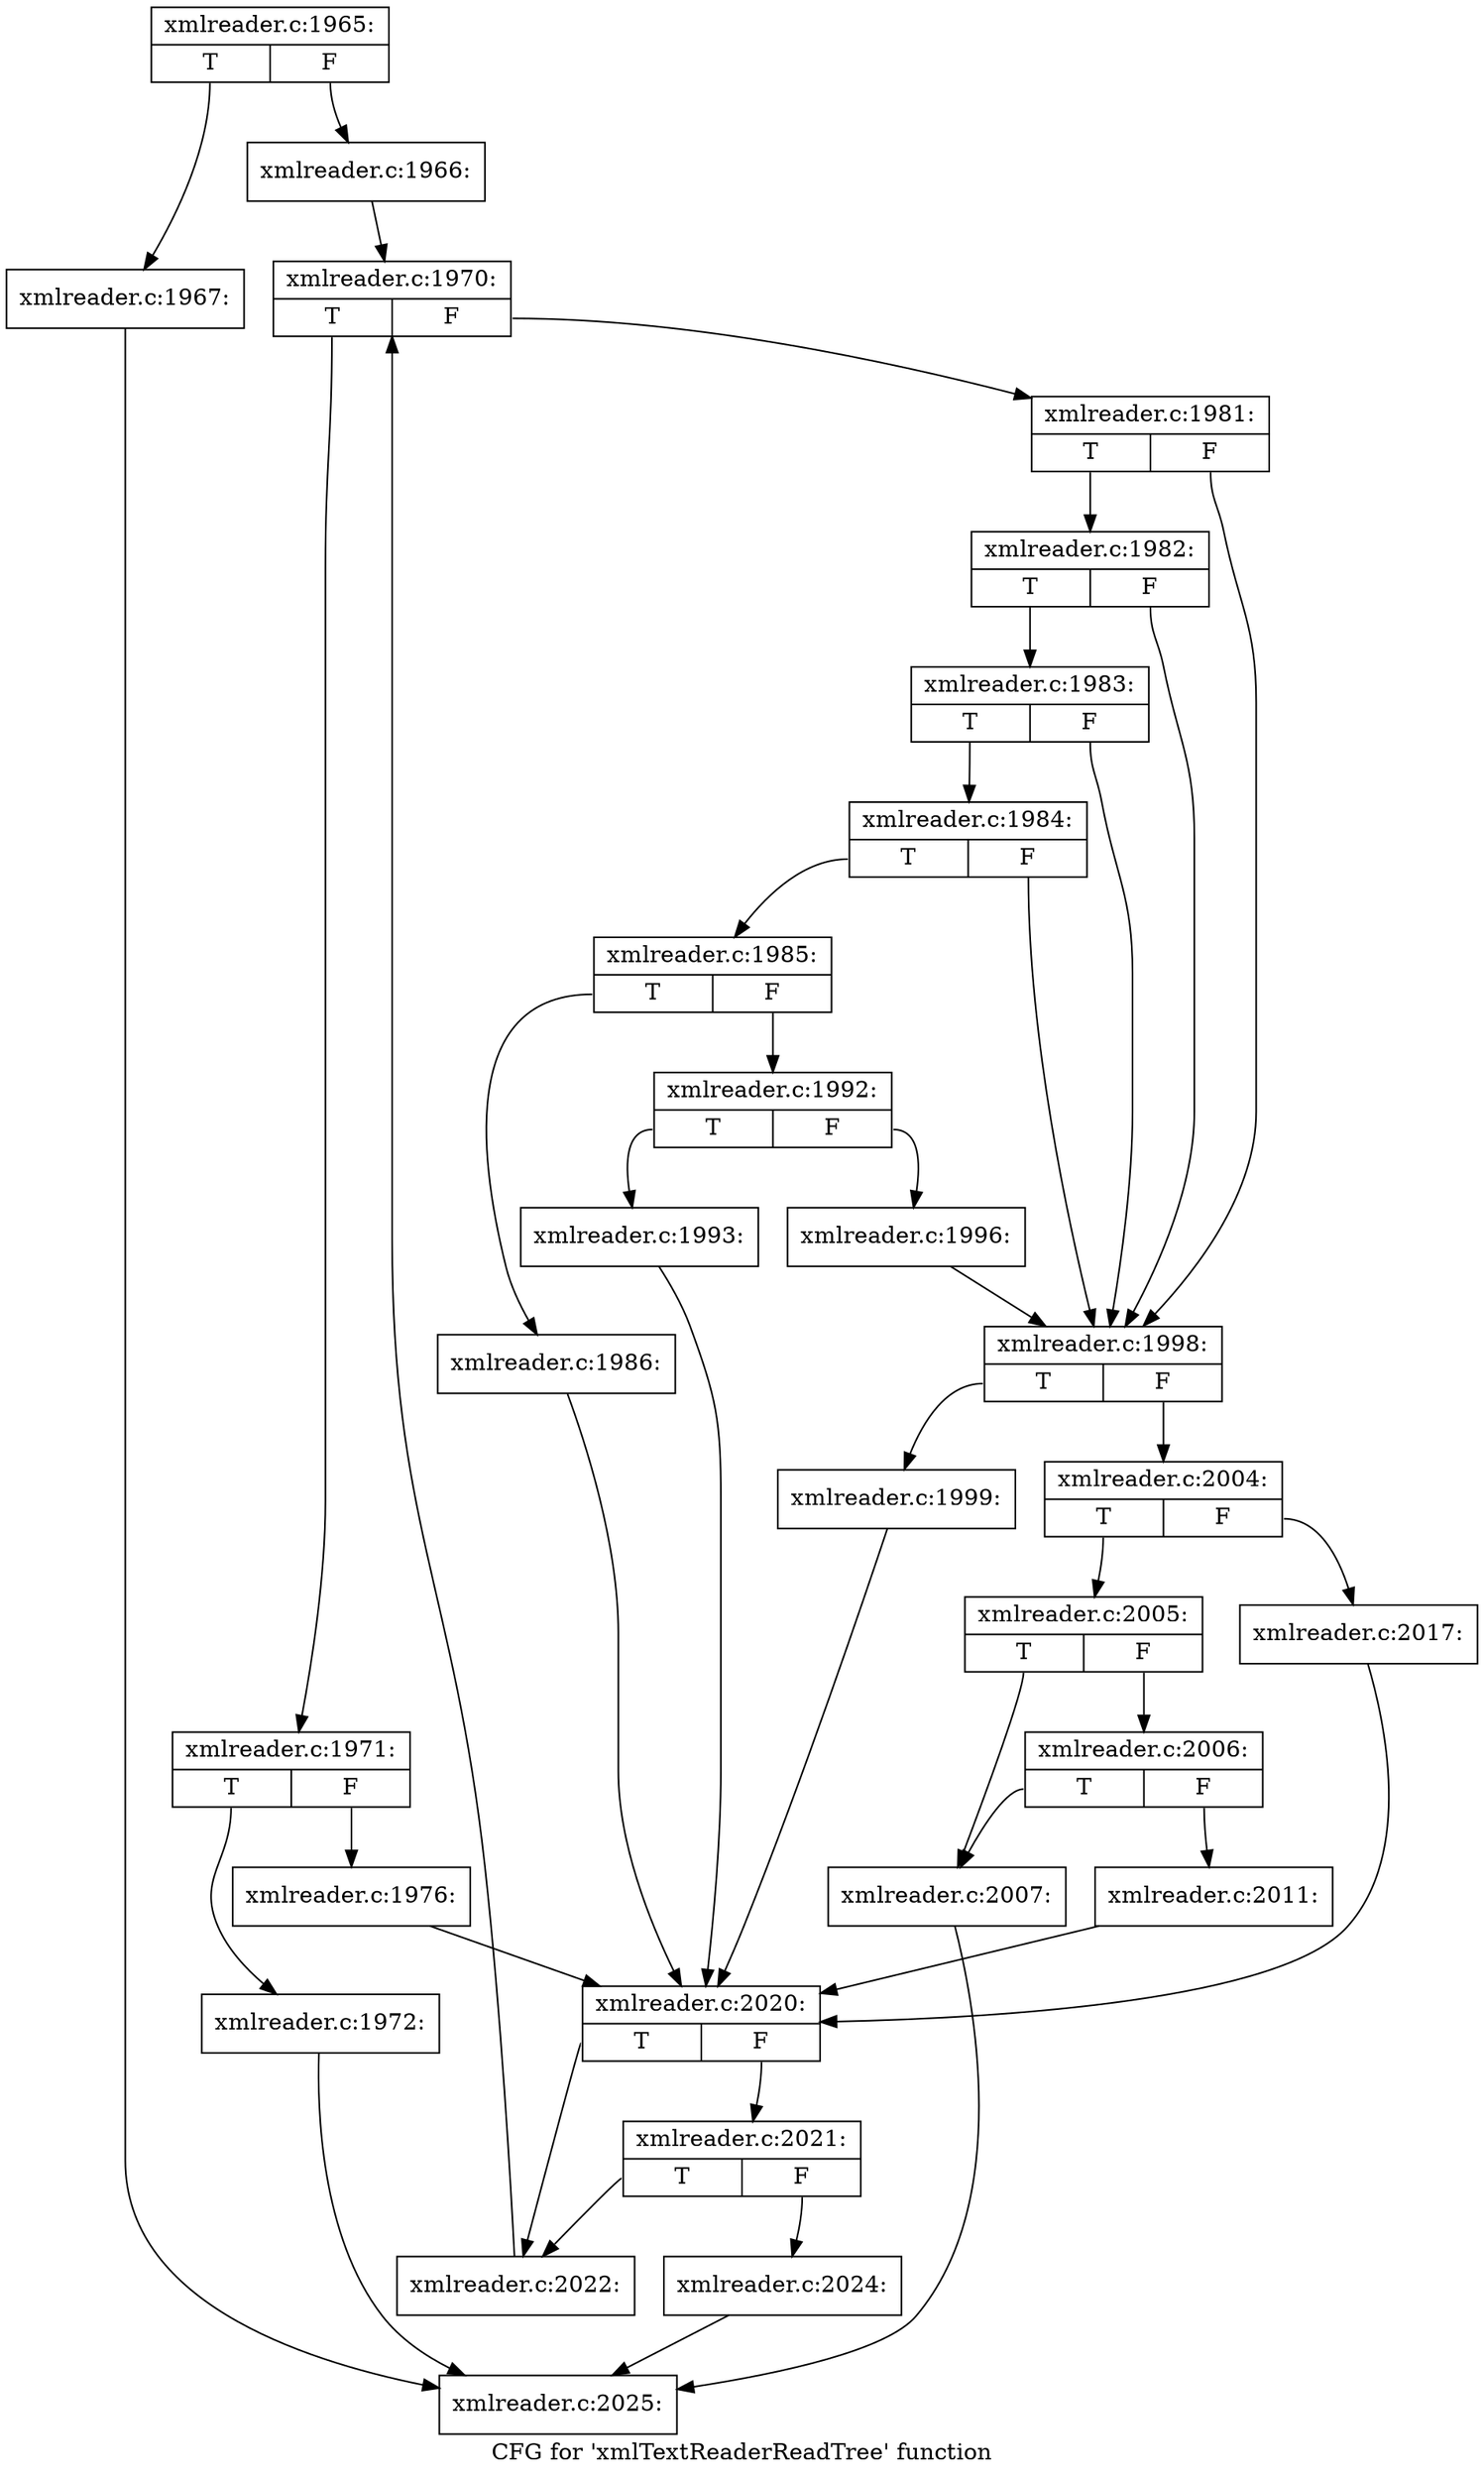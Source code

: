 digraph "CFG for 'xmlTextReaderReadTree' function" {
	label="CFG for 'xmlTextReaderReadTree' function";

	Node0x55e4495acc40 [shape=record,label="{xmlreader.c:1965:|{<s0>T|<s1>F}}"];
	Node0x55e4495acc40:s0 -> Node0x55e4495acac0;
	Node0x55e4495acc40:s1 -> Node0x55e4495acb10;
	Node0x55e4495acac0 [shape=record,label="{xmlreader.c:1967:}"];
	Node0x55e4495acac0 -> Node0x55e4495b3840;
	Node0x55e4495acb10 [shape=record,label="{xmlreader.c:1966:}"];
	Node0x55e4495acb10 -> Node0x55e4495b4c90;
	Node0x55e4495b4c90 [shape=record,label="{xmlreader.c:1970:|{<s0>T|<s1>F}}"];
	Node0x55e4495b4c90:s0 -> Node0x55e4495b4de0;
	Node0x55e4495b4c90:s1 -> Node0x55e4495b4e30;
	Node0x55e4495b4de0 [shape=record,label="{xmlreader.c:1971:|{<s0>T|<s1>F}}"];
	Node0x55e4495b4de0:s0 -> Node0x55e4495b5280;
	Node0x55e4495b4de0:s1 -> Node0x55e4495b52d0;
	Node0x55e4495b5280 [shape=record,label="{xmlreader.c:1972:}"];
	Node0x55e4495b5280 -> Node0x55e4495b3840;
	Node0x55e4495b52d0 [shape=record,label="{xmlreader.c:1976:}"];
	Node0x55e4495b52d0 -> Node0x55e4495b62a0;
	Node0x55e4495b4e30 [shape=record,label="{xmlreader.c:1981:|{<s0>T|<s1>F}}"];
	Node0x55e4495b4e30:s0 -> Node0x55e4495b6620;
	Node0x55e4495b4e30:s1 -> Node0x55e4495b64d0;
	Node0x55e4495b6620 [shape=record,label="{xmlreader.c:1982:|{<s0>T|<s1>F}}"];
	Node0x55e4495b6620:s0 -> Node0x55e4495b65a0;
	Node0x55e4495b6620:s1 -> Node0x55e4495b64d0;
	Node0x55e4495b65a0 [shape=record,label="{xmlreader.c:1983:|{<s0>T|<s1>F}}"];
	Node0x55e4495b65a0:s0 -> Node0x55e4495b6520;
	Node0x55e4495b65a0:s1 -> Node0x55e4495b64d0;
	Node0x55e4495b6520 [shape=record,label="{xmlreader.c:1984:|{<s0>T|<s1>F}}"];
	Node0x55e4495b6520:s0 -> Node0x55e4495b6480;
	Node0x55e4495b6520:s1 -> Node0x55e4495b64d0;
	Node0x55e4495b6480 [shape=record,label="{xmlreader.c:1985:|{<s0>T|<s1>F}}"];
	Node0x55e4495b6480:s0 -> Node0x55e4495b7860;
	Node0x55e4495b6480:s1 -> Node0x55e4495b78b0;
	Node0x55e4495b7860 [shape=record,label="{xmlreader.c:1986:}"];
	Node0x55e4495b7860 -> Node0x55e4495b62a0;
	Node0x55e4495b78b0 [shape=record,label="{xmlreader.c:1992:|{<s0>T|<s1>F}}"];
	Node0x55e4495b78b0:s0 -> Node0x55e44941cdc0;
	Node0x55e4495b78b0:s1 -> Node0x55e44941ce10;
	Node0x55e44941cdc0 [shape=record,label="{xmlreader.c:1993:}"];
	Node0x55e44941cdc0 -> Node0x55e4495b62a0;
	Node0x55e44941ce10 [shape=record,label="{xmlreader.c:1996:}"];
	Node0x55e44941ce10 -> Node0x55e4495b64d0;
	Node0x55e4495b64d0 [shape=record,label="{xmlreader.c:1998:|{<s0>T|<s1>F}}"];
	Node0x55e4495b64d0:s0 -> Node0x55e44941d850;
	Node0x55e4495b64d0:s1 -> Node0x55e44941d8a0;
	Node0x55e44941d850 [shape=record,label="{xmlreader.c:1999:}"];
	Node0x55e44941d850 -> Node0x55e4495b62a0;
	Node0x55e44941d8a0 [shape=record,label="{xmlreader.c:2004:|{<s0>T|<s1>F}}"];
	Node0x55e44941d8a0:s0 -> Node0x55e44941e6c0;
	Node0x55e44941d8a0:s1 -> Node0x55e44941e710;
	Node0x55e44941e6c0 [shape=record,label="{xmlreader.c:2005:|{<s0>T|<s1>F}}"];
	Node0x55e44941e6c0:s0 -> Node0x55e44941ed30;
	Node0x55e44941e6c0:s1 -> Node0x55e44941edd0;
	Node0x55e44941edd0 [shape=record,label="{xmlreader.c:2006:|{<s0>T|<s1>F}}"];
	Node0x55e44941edd0:s0 -> Node0x55e44941ed30;
	Node0x55e44941edd0:s1 -> Node0x55e44941ed80;
	Node0x55e44941ed30 [shape=record,label="{xmlreader.c:2007:}"];
	Node0x55e44941ed30 -> Node0x55e4495b3840;
	Node0x55e44941ed80 [shape=record,label="{xmlreader.c:2011:}"];
	Node0x55e44941ed80 -> Node0x55e4495b62a0;
	Node0x55e44941e710 [shape=record,label="{xmlreader.c:2017:}"];
	Node0x55e44941e710 -> Node0x55e4495b62a0;
	Node0x55e4495b62a0 [shape=record,label="{xmlreader.c:2020:|{<s0>T|<s1>F}}"];
	Node0x55e4495b62a0:s0 -> Node0x55e449420c80;
	Node0x55e4495b62a0:s1 -> Node0x55e449420d20;
	Node0x55e449420d20 [shape=record,label="{xmlreader.c:2021:|{<s0>T|<s1>F}}"];
	Node0x55e449420d20:s0 -> Node0x55e449420c80;
	Node0x55e449420d20:s1 -> Node0x55e449420cd0;
	Node0x55e449420c80 [shape=record,label="{xmlreader.c:2022:}"];
	Node0x55e449420c80 -> Node0x55e4495b4c90;
	Node0x55e449420cd0 [shape=record,label="{xmlreader.c:2024:}"];
	Node0x55e449420cd0 -> Node0x55e4495b3840;
	Node0x55e4495b3840 [shape=record,label="{xmlreader.c:2025:}"];
}

